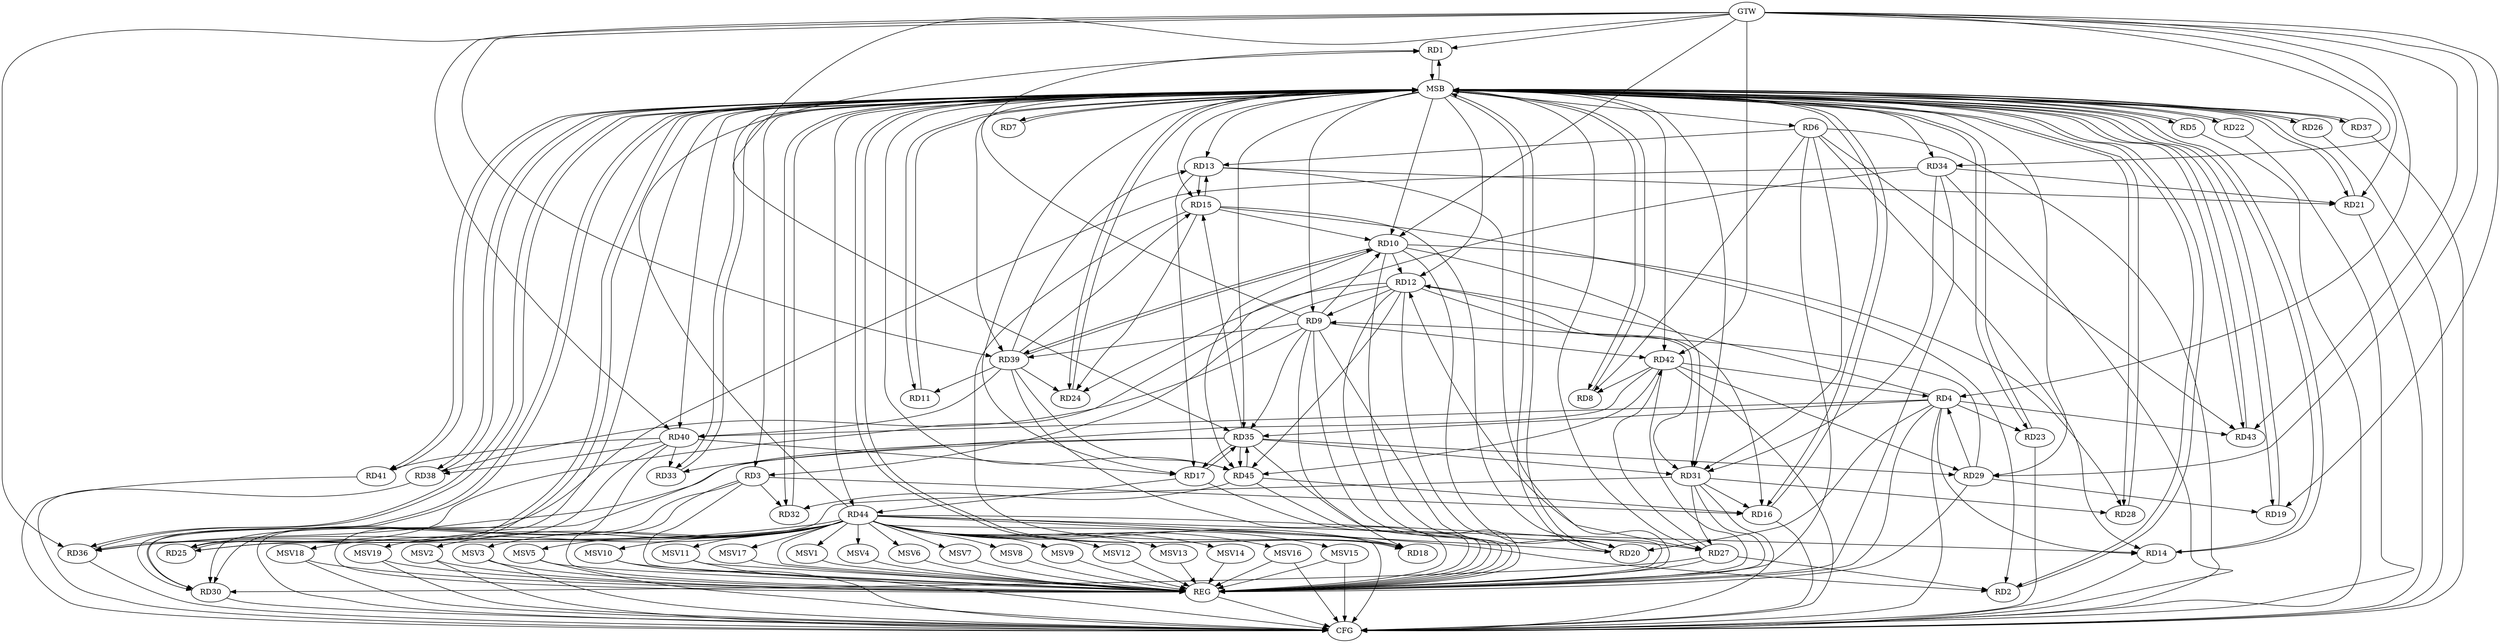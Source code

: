 strict digraph G {
  RD1 [ label="RD1" ];
  RD2 [ label="RD2" ];
  RD3 [ label="RD3" ];
  RD4 [ label="RD4" ];
  RD5 [ label="RD5" ];
  RD6 [ label="RD6" ];
  RD7 [ label="RD7" ];
  RD8 [ label="RD8" ];
  RD9 [ label="RD9" ];
  RD10 [ label="RD10" ];
  RD11 [ label="RD11" ];
  RD12 [ label="RD12" ];
  RD13 [ label="RD13" ];
  RD14 [ label="RD14" ];
  RD15 [ label="RD15" ];
  RD16 [ label="RD16" ];
  RD17 [ label="RD17" ];
  RD18 [ label="RD18" ];
  RD19 [ label="RD19" ];
  RD20 [ label="RD20" ];
  RD21 [ label="RD21" ];
  RD22 [ label="RD22" ];
  RD23 [ label="RD23" ];
  RD24 [ label="RD24" ];
  RD25 [ label="RD25" ];
  RD26 [ label="RD26" ];
  RD27 [ label="RD27" ];
  RD28 [ label="RD28" ];
  RD29 [ label="RD29" ];
  RD30 [ label="RD30" ];
  RD31 [ label="RD31" ];
  RD32 [ label="RD32" ];
  RD33 [ label="RD33" ];
  RD34 [ label="RD34" ];
  RD35 [ label="RD35" ];
  RD36 [ label="RD36" ];
  RD37 [ label="RD37" ];
  RD38 [ label="RD38" ];
  RD39 [ label="RD39" ];
  RD40 [ label="RD40" ];
  RD41 [ label="RD41" ];
  RD42 [ label="RD42" ];
  RD43 [ label="RD43" ];
  RD44 [ label="RD44" ];
  RD45 [ label="RD45" ];
  GTW [ label="GTW" ];
  REG [ label="REG" ];
  MSB [ label="MSB" ];
  CFG [ label="CFG" ];
  MSV1 [ label="MSV1" ];
  MSV2 [ label="MSV2" ];
  MSV3 [ label="MSV3" ];
  MSV4 [ label="MSV4" ];
  MSV5 [ label="MSV5" ];
  MSV6 [ label="MSV6" ];
  MSV7 [ label="MSV7" ];
  MSV8 [ label="MSV8" ];
  MSV9 [ label="MSV9" ];
  MSV10 [ label="MSV10" ];
  MSV11 [ label="MSV11" ];
  MSV12 [ label="MSV12" ];
  MSV13 [ label="MSV13" ];
  MSV14 [ label="MSV14" ];
  MSV15 [ label="MSV15" ];
  MSV16 [ label="MSV16" ];
  MSV17 [ label="MSV17" ];
  MSV18 [ label="MSV18" ];
  MSV19 [ label="MSV19" ];
  RD9 -> RD1;
  RD44 -> RD1;
  RD15 -> RD2;
  RD27 -> RD2;
  RD44 -> RD2;
  RD12 -> RD3;
  RD3 -> RD16;
  RD3 -> RD30;
  RD3 -> RD32;
  RD4 -> RD12;
  RD4 -> RD14;
  RD4 -> RD20;
  RD4 -> RD23;
  RD29 -> RD4;
  RD4 -> RD35;
  RD4 -> RD40;
  RD42 -> RD4;
  RD4 -> RD43;
  RD6 -> RD8;
  RD6 -> RD13;
  RD6 -> RD14;
  RD6 -> RD31;
  RD6 -> RD43;
  RD42 -> RD8;
  RD9 -> RD10;
  RD12 -> RD9;
  RD9 -> RD18;
  RD9 -> RD20;
  RD29 -> RD9;
  RD9 -> RD35;
  RD9 -> RD38;
  RD9 -> RD39;
  RD9 -> RD42;
  RD10 -> RD12;
  RD15 -> RD10;
  RD10 -> RD20;
  RD10 -> RD28;
  RD10 -> RD31;
  RD10 -> RD39;
  RD39 -> RD10;
  RD10 -> RD45;
  RD39 -> RD11;
  RD12 -> RD16;
  RD12 -> RD20;
  RD27 -> RD12;
  RD12 -> RD31;
  RD12 -> RD36;
  RD12 -> RD45;
  RD13 -> RD15;
  RD15 -> RD13;
  RD13 -> RD17;
  RD13 -> RD21;
  RD39 -> RD13;
  RD44 -> RD14;
  RD15 -> RD18;
  RD15 -> RD24;
  RD35 -> RD15;
  RD39 -> RD15;
  RD31 -> RD16;
  RD45 -> RD16;
  RD17 -> RD35;
  RD35 -> RD17;
  RD40 -> RD17;
  RD17 -> RD44;
  RD44 -> RD18;
  RD29 -> RD19;
  RD44 -> RD20;
  RD34 -> RD21;
  RD34 -> RD24;
  RD39 -> RD24;
  RD31 -> RD25;
  RD40 -> RD25;
  RD44 -> RD25;
  RD27 -> RD30;
  RD31 -> RD27;
  RD27 -> RD42;
  RD44 -> RD27;
  RD31 -> RD28;
  RD35 -> RD29;
  RD42 -> RD29;
  RD34 -> RD30;
  RD42 -> RD30;
  RD34 -> RD31;
  RD35 -> RD31;
  RD45 -> RD32;
  RD35 -> RD33;
  RD40 -> RD33;
  RD35 -> RD36;
  RD35 -> RD45;
  RD45 -> RD35;
  RD44 -> RD36;
  RD40 -> RD38;
  RD39 -> RD40;
  RD39 -> RD45;
  RD40 -> RD41;
  RD42 -> RD45;
  GTW -> RD10;
  GTW -> RD35;
  GTW -> RD43;
  GTW -> RD21;
  GTW -> RD4;
  GTW -> RD42;
  GTW -> RD1;
  GTW -> RD36;
  GTW -> RD19;
  GTW -> RD34;
  GTW -> RD40;
  GTW -> RD29;
  GTW -> RD39;
  RD3 -> REG;
  RD4 -> REG;
  RD6 -> REG;
  RD9 -> REG;
  RD10 -> REG;
  RD12 -> REG;
  RD13 -> REG;
  RD15 -> REG;
  RD17 -> REG;
  RD27 -> REG;
  RD29 -> REG;
  RD31 -> REG;
  RD34 -> REG;
  RD35 -> REG;
  RD39 -> REG;
  RD40 -> REG;
  RD42 -> REG;
  RD44 -> REG;
  RD45 -> REG;
  RD1 -> MSB;
  MSB -> RD2;
  MSB -> RD6;
  MSB -> RD41;
  MSB -> RD43;
  MSB -> REG;
  RD2 -> MSB;
  MSB -> RD7;
  MSB -> RD20;
  MSB -> RD22;
  MSB -> RD32;
  MSB -> RD42;
  RD5 -> MSB;
  MSB -> RD12;
  MSB -> RD38;
  RD7 -> MSB;
  MSB -> RD16;
  MSB -> RD19;
  MSB -> RD25;
  MSB -> RD35;
  MSB -> RD44;
  RD8 -> MSB;
  MSB -> RD9;
  MSB -> RD14;
  MSB -> RD31;
  RD11 -> MSB;
  MSB -> RD17;
  MSB -> RD18;
  MSB -> RD23;
  MSB -> RD34;
  MSB -> RD45;
  RD14 -> MSB;
  MSB -> RD8;
  MSB -> RD40;
  RD16 -> MSB;
  MSB -> RD5;
  MSB -> RD24;
  MSB -> RD29;
  RD18 -> MSB;
  MSB -> RD15;
  MSB -> RD30;
  RD19 -> MSB;
  MSB -> RD3;
  MSB -> RD11;
  MSB -> RD21;
  RD20 -> MSB;
  MSB -> RD28;
  MSB -> RD36;
  RD21 -> MSB;
  MSB -> RD1;
  MSB -> RD26;
  RD22 -> MSB;
  MSB -> RD37;
  RD23 -> MSB;
  RD24 -> MSB;
  RD25 -> MSB;
  MSB -> RD39;
  RD26 -> MSB;
  RD28 -> MSB;
  MSB -> RD13;
  MSB -> RD27;
  RD30 -> MSB;
  RD32 -> MSB;
  RD33 -> MSB;
  RD36 -> MSB;
  RD37 -> MSB;
  RD38 -> MSB;
  MSB -> RD10;
  MSB -> RD33;
  RD41 -> MSB;
  RD43 -> MSB;
  RD26 -> CFG;
  RD30 -> CFG;
  RD36 -> CFG;
  RD37 -> CFG;
  RD34 -> CFG;
  RD44 -> CFG;
  RD5 -> CFG;
  RD21 -> CFG;
  RD41 -> CFG;
  RD22 -> CFG;
  RD42 -> CFG;
  RD6 -> CFG;
  RD38 -> CFG;
  RD14 -> CFG;
  RD23 -> CFG;
  RD3 -> CFG;
  RD31 -> CFG;
  RD4 -> CFG;
  RD16 -> CFG;
  REG -> CFG;
  RD44 -> MSV1;
  RD44 -> MSV2;
  RD44 -> MSV3;
  RD44 -> MSV4;
  RD44 -> MSV5;
  MSV1 -> REG;
  MSV2 -> REG;
  MSV2 -> CFG;
  MSV3 -> REG;
  MSV3 -> CFG;
  MSV4 -> REG;
  MSV5 -> REG;
  MSV5 -> CFG;
  RD44 -> MSV6;
  MSV6 -> REG;
  RD44 -> MSV7;
  RD44 -> MSV8;
  MSV7 -> REG;
  MSV8 -> REG;
  RD44 -> MSV9;
  RD44 -> MSV10;
  MSV9 -> REG;
  MSV10 -> REG;
  MSV10 -> CFG;
  RD44 -> MSV11;
  RD44 -> MSV12;
  MSV11 -> REG;
  MSV11 -> CFG;
  MSV12 -> REG;
  RD44 -> MSV13;
  RD44 -> MSV14;
  RD44 -> MSV15;
  MSV13 -> REG;
  MSV14 -> REG;
  MSV15 -> REG;
  MSV15 -> CFG;
  RD44 -> MSV16;
  MSV16 -> REG;
  MSV16 -> CFG;
  RD44 -> MSV17;
  RD44 -> MSV18;
  MSV17 -> REG;
  MSV18 -> REG;
  MSV18 -> CFG;
  RD44 -> MSV19;
  MSV19 -> REG;
  MSV19 -> CFG;
}
